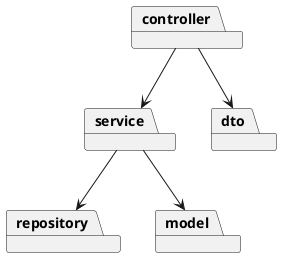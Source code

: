 @startuml
package controller
package service
package repository
package model
package dto
controller --> service
service --> repository
service --> model
controller --> dto
@enduml
